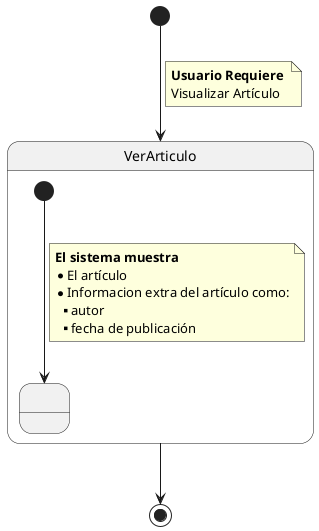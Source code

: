 @startuml Detalle Caso de Uso Ver Artculo

State VerArticulo {

    State  " " as vacio  
    [*] ---> vacio
    note on link
        **El sistema muestra **
        *El artículo
        *Informacion extra del artículo como:
        **autor
        **fecha de publicación
    end note

}

[*] --> VerArticulo
note on link
    **Usuario Requiere **
    Visualizar Artículo
end note

VerArticulo --> [*]

@enduml